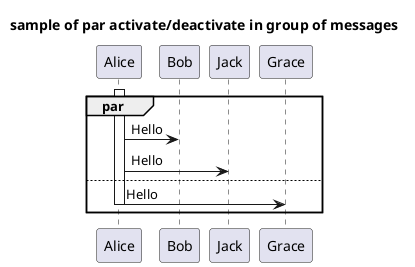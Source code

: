 @startuml

title sample of par activate/deactivate in group of messages

par
    activate Alice
    Alice -> Bob: Hello
    Alice -> Jack: Hello
else
    Alice -> Grace: Hello
    deactivate Alice
end

@enduml